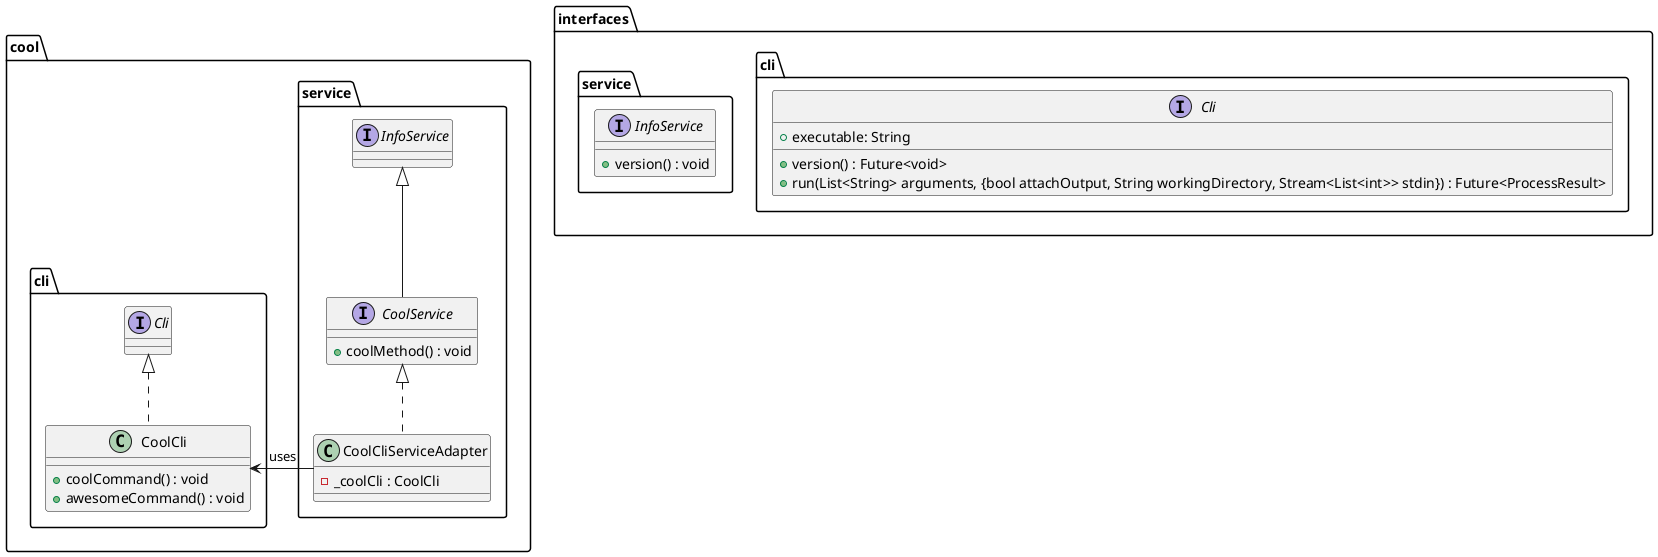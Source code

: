 @startuml cli_interfaces_class_diagram

package interfaces {
    package cli {
        interface Cli {
            + executable: String
            + version() : Future<void>
            + run(List<String> arguments, {bool attachOutput, String workingDirectory, Stream<List<int>> stdin}) : Future<ProcessResult>
        }
    }

    package service {
        interface InfoService {
            + version() : void
        }
    }
}

package cool {
    package service as cool.service{
        interface CoolService extends InfoService{
            + coolMethod() : void
        }

        class CoolCliServiceAdapter implements CoolService {
            - _coolCli : CoolCli
        }
    }

    package cli as cool.cli {
        class CoolCli implements Cli {
            + coolCommand() : void
            + awesomeCommand() : void
        }
    }
}

CoolCliServiceAdapter -> CoolCli : uses

@enduml
